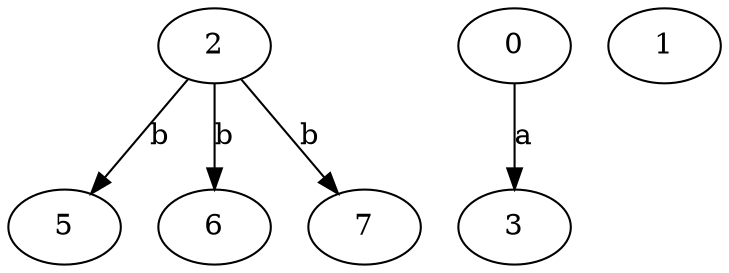 strict digraph  {
2;
3;
5;
0;
6;
7;
1;
2 -> 5  [label=b];
2 -> 6  [label=b];
2 -> 7  [label=b];
0 -> 3  [label=a];
}
